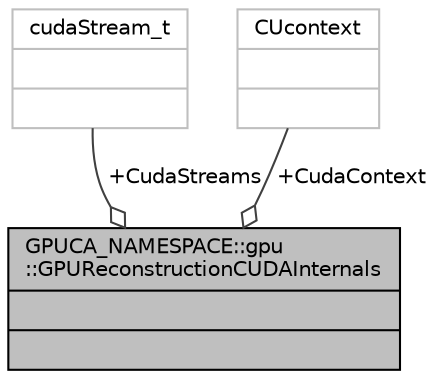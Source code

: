 digraph "GPUCA_NAMESPACE::gpu::GPUReconstructionCUDAInternals"
{
 // INTERACTIVE_SVG=YES
  bgcolor="transparent";
  edge [fontname="Helvetica",fontsize="10",labelfontname="Helvetica",labelfontsize="10"];
  node [fontname="Helvetica",fontsize="10",shape=record];
  Node1 [label="{GPUCA_NAMESPACE::gpu\l::GPUReconstructionCUDAInternals\n||}",height=0.2,width=0.4,color="black", fillcolor="grey75", style="filled", fontcolor="black"];
  Node2 -> Node1 [color="grey25",fontsize="10",style="solid",label=" +CudaStreams" ,arrowhead="odiamond",fontname="Helvetica"];
  Node2 [label="{cudaStream_t\n||}",height=0.2,width=0.4,color="grey75"];
  Node3 -> Node1 [color="grey25",fontsize="10",style="solid",label=" +CudaContext" ,arrowhead="odiamond",fontname="Helvetica"];
  Node3 [label="{CUcontext\n||}",height=0.2,width=0.4,color="grey75"];
}
